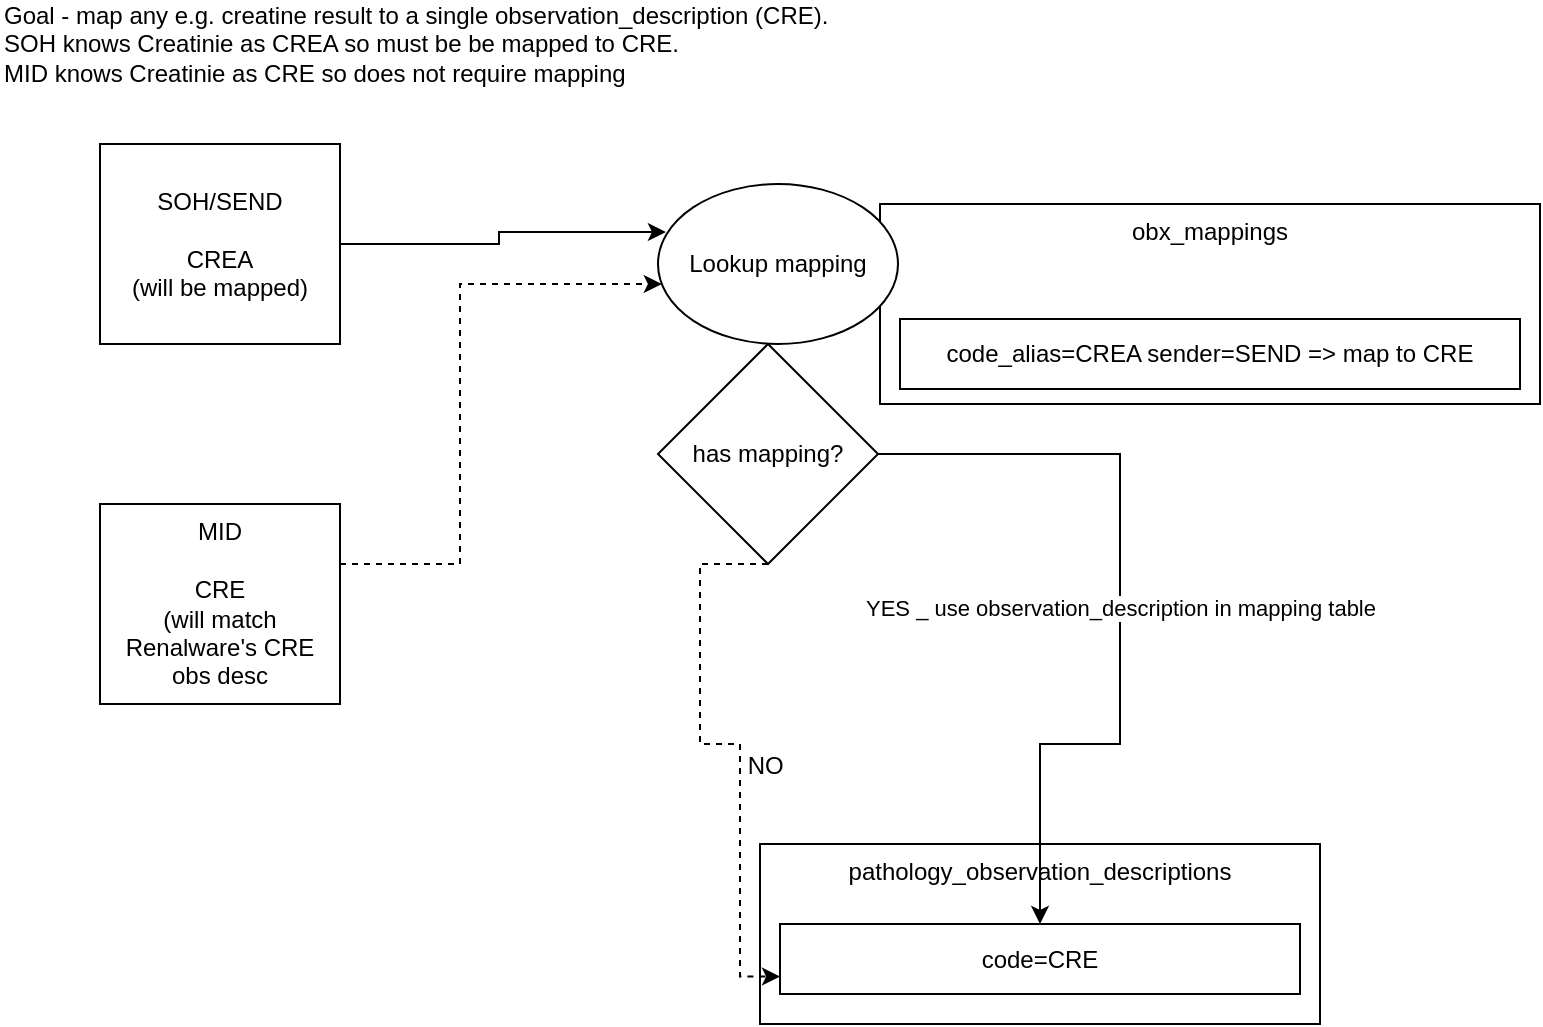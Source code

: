 <mxfile version="13.0.3" type="device"><diagram id="ID6CbpVJymEf0UQJOxfs" name="Page-1"><mxGraphModel dx="1102" dy="1000" grid="1" gridSize="10" guides="1" tooltips="1" connect="1" arrows="1" fold="1" page="1" pageScale="1" pageWidth="1654" pageHeight="1169" math="0" shadow="0"><root><mxCell id="0"/><mxCell id="1" parent="0"/><mxCell id="m9AnZQyBspslsV6NWC7y-13" style="edgeStyle=orthogonalEdgeStyle;rounded=0;orthogonalLoop=1;jettySize=auto;html=1;entryX=0.033;entryY=0.3;entryDx=0;entryDy=0;entryPerimeter=0;" edge="1" parent="1" source="m9AnZQyBspslsV6NWC7y-1" target="m9AnZQyBspslsV6NWC7y-17"><mxGeometry relative="1" as="geometry"/></mxCell><mxCell id="m9AnZQyBspslsV6NWC7y-1" value="SOH/SEND&lt;br&gt;&lt;br&gt;CREA&lt;br&gt;(will be mapped)" style="rounded=0;whiteSpace=wrap;html=1;" vertex="1" parent="1"><mxGeometry x="90" y="130" width="120" height="100" as="geometry"/></mxCell><mxCell id="m9AnZQyBspslsV6NWC7y-14" style="edgeStyle=orthogonalEdgeStyle;rounded=0;orthogonalLoop=1;jettySize=auto;html=1;dashed=1;" edge="1" parent="1" source="m9AnZQyBspslsV6NWC7y-2" target="m9AnZQyBspslsV6NWC7y-17"><mxGeometry relative="1" as="geometry"><mxPoint x="369" y="200" as="targetPoint"/><Array as="points"><mxPoint x="270" y="340"/><mxPoint x="270" y="200"/></Array></mxGeometry></mxCell><mxCell id="m9AnZQyBspslsV6NWC7y-2" value="MID&lt;br&gt;&lt;br&gt;CRE &lt;br&gt;(will match Renalware's CRE &lt;br&gt;obs desc" style="rounded=0;whiteSpace=wrap;html=1;" vertex="1" parent="1"><mxGeometry x="90" y="310" width="120" height="100" as="geometry"/></mxCell><mxCell id="m9AnZQyBspslsV6NWC7y-7" value="has mapping?" style="rhombus;whiteSpace=wrap;html=1;" vertex="1" parent="1"><mxGeometry x="369" y="230" width="110" height="110" as="geometry"/></mxCell><mxCell id="m9AnZQyBspslsV6NWC7y-11" value="NO&amp;nbsp;" style="text;html=1;align=center;verticalAlign=middle;resizable=0;points=[];autosize=1;" vertex="1" parent="1"><mxGeometry x="404" y="431" width="40" height="20" as="geometry"/></mxCell><mxCell id="m9AnZQyBspslsV6NWC7y-15" value="" style="group" vertex="1" connectable="0" parent="1"><mxGeometry x="480" y="160" width="330" height="100" as="geometry"/></mxCell><mxCell id="m9AnZQyBspslsV6NWC7y-3" value="obx_mappings" style="rounded=0;whiteSpace=wrap;html=1;verticalAlign=top;" vertex="1" parent="m9AnZQyBspslsV6NWC7y-15"><mxGeometry width="330" height="100" as="geometry"/></mxCell><mxCell id="m9AnZQyBspslsV6NWC7y-5" value="code_alias=CREA sender=SEND =&amp;gt; map to CRE" style="rounded=0;whiteSpace=wrap;html=1;" vertex="1" parent="m9AnZQyBspslsV6NWC7y-15"><mxGeometry x="10" y="57.5" width="310" height="35" as="geometry"/></mxCell><mxCell id="m9AnZQyBspslsV6NWC7y-16" value="" style="group" vertex="1" connectable="0" parent="1"><mxGeometry x="420" y="480" width="280" height="90" as="geometry"/></mxCell><mxCell id="m9AnZQyBspslsV6NWC7y-4" value="pathology_observation_descriptions" style="rounded=0;whiteSpace=wrap;html=1;verticalAlign=top;" vertex="1" parent="m9AnZQyBspslsV6NWC7y-16"><mxGeometry width="280" height="90" as="geometry"/></mxCell><mxCell id="m9AnZQyBspslsV6NWC7y-6" value="code=CRE" style="rounded=0;whiteSpace=wrap;html=1;" vertex="1" parent="m9AnZQyBspslsV6NWC7y-16"><mxGeometry x="10" y="40" width="260" height="35" as="geometry"/></mxCell><mxCell id="m9AnZQyBspslsV6NWC7y-17" value="Lookup mapping" style="ellipse;whiteSpace=wrap;html=1;" vertex="1" parent="1"><mxGeometry x="369" y="150" width="120" height="80" as="geometry"/></mxCell><mxCell id="m9AnZQyBspslsV6NWC7y-10" value="YES _ use observation_description in mapping table" style="edgeStyle=orthogonalEdgeStyle;rounded=0;orthogonalLoop=1;jettySize=auto;html=1;" edge="1" parent="1" source="m9AnZQyBspslsV6NWC7y-7" target="m9AnZQyBspslsV6NWC7y-6"><mxGeometry relative="1" as="geometry"><mxPoint x="490" y="290" as="sourcePoint"/><Array as="points"><mxPoint x="600" y="285"/><mxPoint x="600" y="430"/><mxPoint x="560" y="430"/></Array></mxGeometry></mxCell><mxCell id="m9AnZQyBspslsV6NWC7y-9" style="edgeStyle=orthogonalEdgeStyle;rounded=0;orthogonalLoop=1;jettySize=auto;html=1;entryX=0;entryY=0.75;entryDx=0;entryDy=0;dashed=1;exitX=0.5;exitY=1;exitDx=0;exitDy=0;" edge="1" parent="1" source="m9AnZQyBspslsV6NWC7y-7" target="m9AnZQyBspslsV6NWC7y-6"><mxGeometry relative="1" as="geometry"><Array as="points"><mxPoint x="390" y="340"/><mxPoint x="390" y="430"/><mxPoint x="410" y="430"/><mxPoint x="410" y="546"/></Array></mxGeometry></mxCell><mxCell id="m9AnZQyBspslsV6NWC7y-21" value="Goal - map any e.g. creatine result to a single observation_description (CRE). &lt;br&gt;SOH knows Creatinie as CREA so must be be mapped to CRE. &lt;br&gt;MID knows Creatinie as CRE so does not require mapping" style="text;html=1;strokeColor=none;fillColor=none;align=left;verticalAlign=middle;whiteSpace=wrap;rounded=0;" vertex="1" parent="1"><mxGeometry x="40" y="70" width="570" height="20" as="geometry"/></mxCell></root></mxGraphModel></diagram></mxfile>
